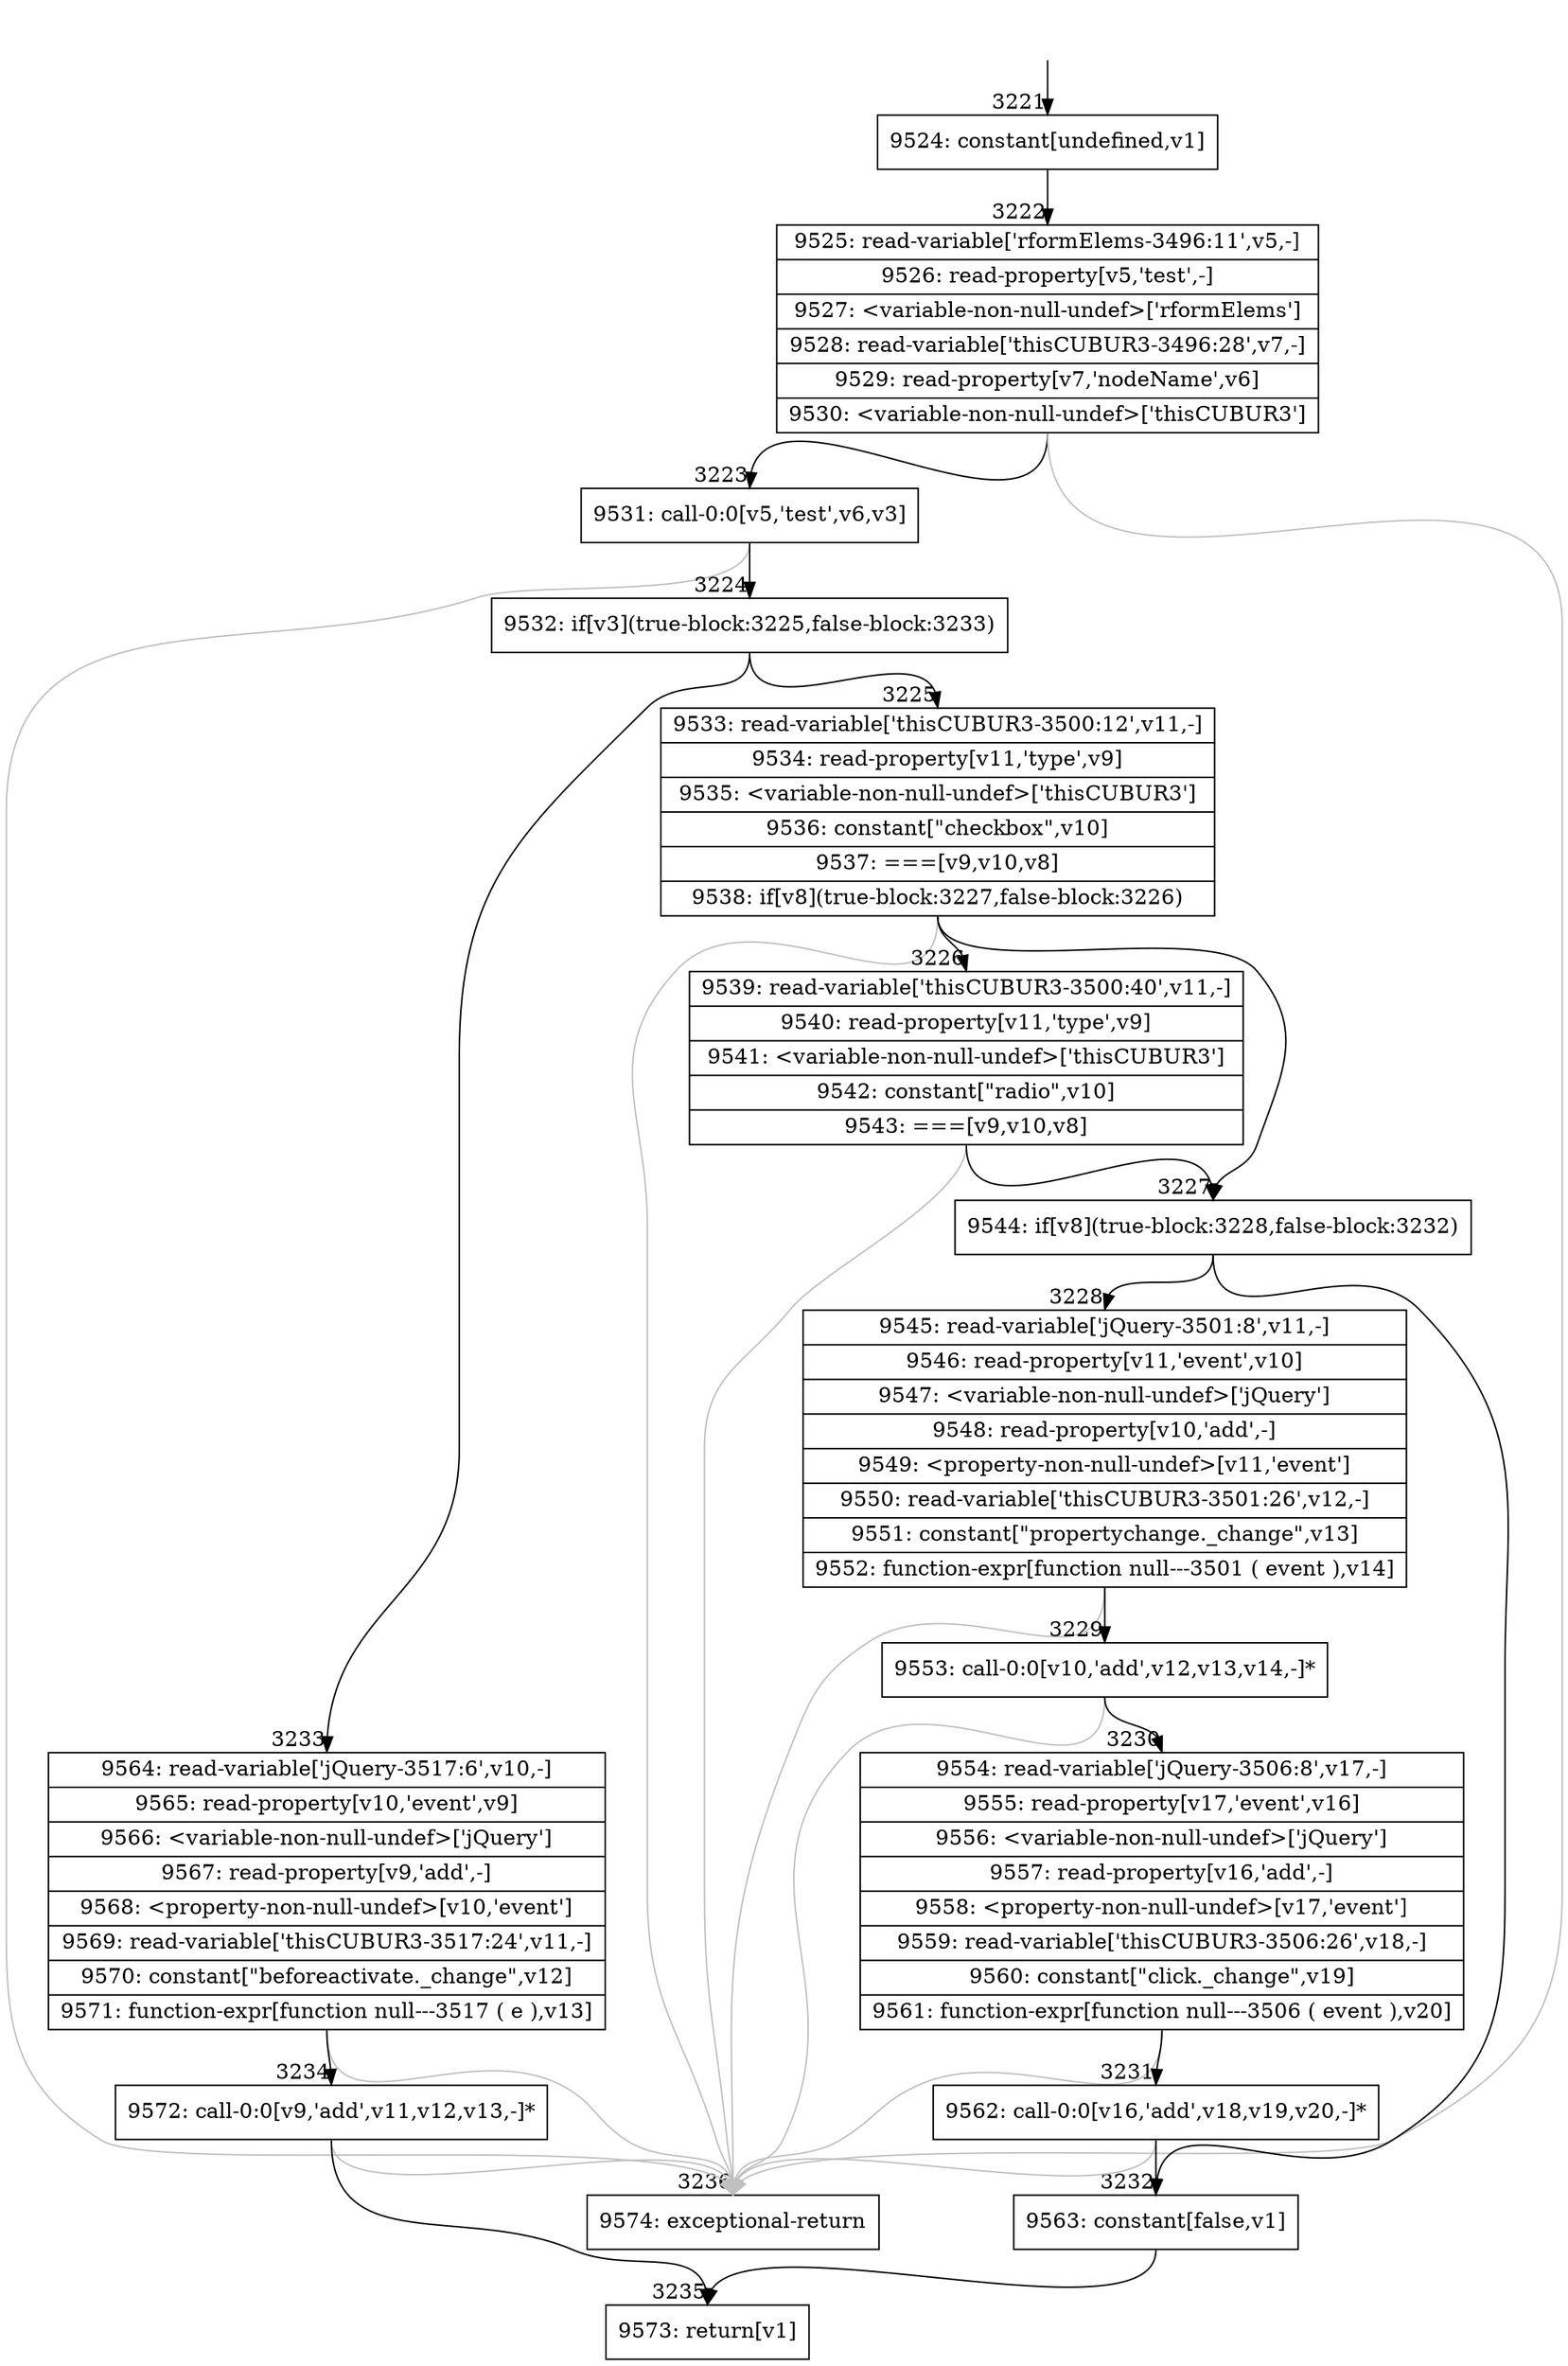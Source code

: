 digraph {
rankdir="TD"
BB_entry198[shape=none,label=""];
BB_entry198 -> BB3221 [tailport=s, headport=n, headlabel="    3221"]
BB3221 [shape=record label="{9524: constant[undefined,v1]}" ] 
BB3221 -> BB3222 [tailport=s, headport=n, headlabel="      3222"]
BB3222 [shape=record label="{9525: read-variable['rformElems-3496:11',v5,-]|9526: read-property[v5,'test',-]|9527: \<variable-non-null-undef\>['rformElems']|9528: read-variable['thisCUBUR3-3496:28',v7,-]|9529: read-property[v7,'nodeName',v6]|9530: \<variable-non-null-undef\>['thisCUBUR3']}" ] 
BB3222 -> BB3223 [tailport=s, headport=n, headlabel="      3223"]
BB3222 -> BB3236 [tailport=s, headport=n, color=gray, headlabel="      3236"]
BB3223 [shape=record label="{9531: call-0:0[v5,'test',v6,v3]}" ] 
BB3223 -> BB3224 [tailport=s, headport=n, headlabel="      3224"]
BB3223 -> BB3236 [tailport=s, headport=n, color=gray]
BB3224 [shape=record label="{9532: if[v3](true-block:3225,false-block:3233)}" ] 
BB3224 -> BB3225 [tailport=s, headport=n, headlabel="      3225"]
BB3224 -> BB3233 [tailport=s, headport=n, headlabel="      3233"]
BB3225 [shape=record label="{9533: read-variable['thisCUBUR3-3500:12',v11,-]|9534: read-property[v11,'type',v9]|9535: \<variable-non-null-undef\>['thisCUBUR3']|9536: constant[\"checkbox\",v10]|9537: ===[v9,v10,v8]|9538: if[v8](true-block:3227,false-block:3226)}" ] 
BB3225 -> BB3227 [tailport=s, headport=n, headlabel="      3227"]
BB3225 -> BB3226 [tailport=s, headport=n, headlabel="      3226"]
BB3225 -> BB3236 [tailport=s, headport=n, color=gray]
BB3226 [shape=record label="{9539: read-variable['thisCUBUR3-3500:40',v11,-]|9540: read-property[v11,'type',v9]|9541: \<variable-non-null-undef\>['thisCUBUR3']|9542: constant[\"radio\",v10]|9543: ===[v9,v10,v8]}" ] 
BB3226 -> BB3227 [tailport=s, headport=n]
BB3226 -> BB3236 [tailport=s, headport=n, color=gray]
BB3227 [shape=record label="{9544: if[v8](true-block:3228,false-block:3232)}" ] 
BB3227 -> BB3228 [tailport=s, headport=n, headlabel="      3228"]
BB3227 -> BB3232 [tailport=s, headport=n, headlabel="      3232"]
BB3228 [shape=record label="{9545: read-variable['jQuery-3501:8',v11,-]|9546: read-property[v11,'event',v10]|9547: \<variable-non-null-undef\>['jQuery']|9548: read-property[v10,'add',-]|9549: \<property-non-null-undef\>[v11,'event']|9550: read-variable['thisCUBUR3-3501:26',v12,-]|9551: constant[\"propertychange._change\",v13]|9552: function-expr[function null---3501 ( event ),v14]}" ] 
BB3228 -> BB3229 [tailport=s, headport=n, headlabel="      3229"]
BB3228 -> BB3236 [tailport=s, headport=n, color=gray]
BB3229 [shape=record label="{9553: call-0:0[v10,'add',v12,v13,v14,-]*}" ] 
BB3229 -> BB3230 [tailport=s, headport=n, headlabel="      3230"]
BB3229 -> BB3236 [tailport=s, headport=n, color=gray]
BB3230 [shape=record label="{9554: read-variable['jQuery-3506:8',v17,-]|9555: read-property[v17,'event',v16]|9556: \<variable-non-null-undef\>['jQuery']|9557: read-property[v16,'add',-]|9558: \<property-non-null-undef\>[v17,'event']|9559: read-variable['thisCUBUR3-3506:26',v18,-]|9560: constant[\"click._change\",v19]|9561: function-expr[function null---3506 ( event ),v20]}" ] 
BB3230 -> BB3231 [tailport=s, headport=n, headlabel="      3231"]
BB3230 -> BB3236 [tailport=s, headport=n, color=gray]
BB3231 [shape=record label="{9562: call-0:0[v16,'add',v18,v19,v20,-]*}" ] 
BB3231 -> BB3232 [tailport=s, headport=n]
BB3231 -> BB3236 [tailport=s, headport=n, color=gray]
BB3232 [shape=record label="{9563: constant[false,v1]}" ] 
BB3232 -> BB3235 [tailport=s, headport=n, headlabel="      3235"]
BB3233 [shape=record label="{9564: read-variable['jQuery-3517:6',v10,-]|9565: read-property[v10,'event',v9]|9566: \<variable-non-null-undef\>['jQuery']|9567: read-property[v9,'add',-]|9568: \<property-non-null-undef\>[v10,'event']|9569: read-variable['thisCUBUR3-3517:24',v11,-]|9570: constant[\"beforeactivate._change\",v12]|9571: function-expr[function null---3517 ( e ),v13]}" ] 
BB3233 -> BB3234 [tailport=s, headport=n, headlabel="      3234"]
BB3233 -> BB3236 [tailport=s, headport=n, color=gray]
BB3234 [shape=record label="{9572: call-0:0[v9,'add',v11,v12,v13,-]*}" ] 
BB3234 -> BB3235 [tailport=s, headport=n]
BB3234 -> BB3236 [tailport=s, headport=n, color=gray]
BB3235 [shape=record label="{9573: return[v1]}" ] 
BB3236 [shape=record label="{9574: exceptional-return}" ] 
}
